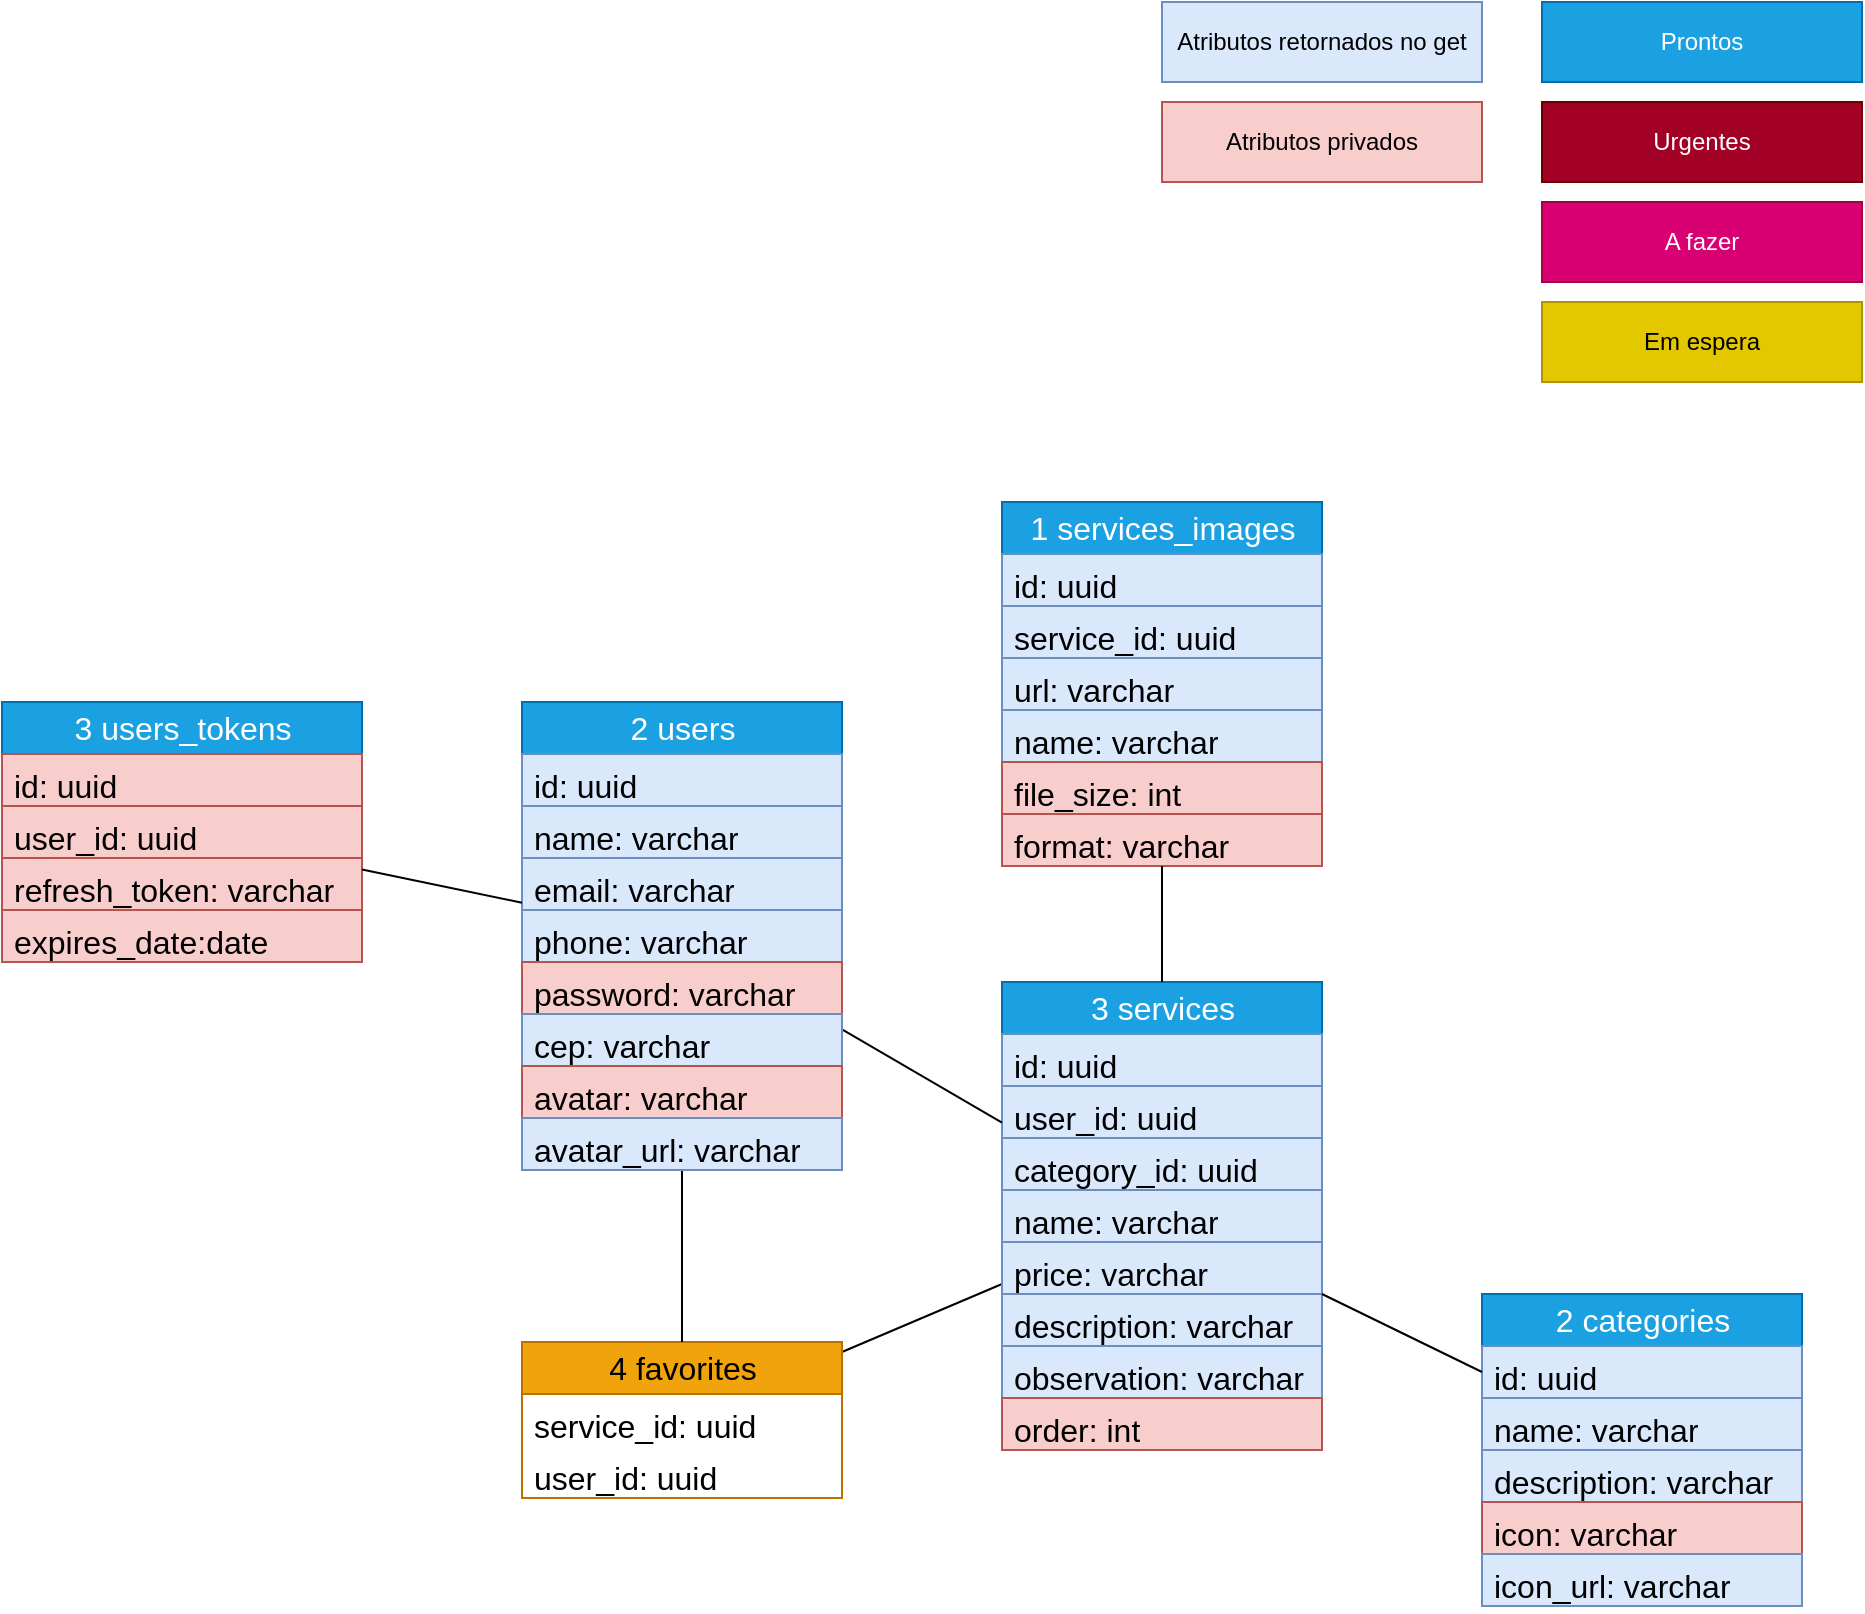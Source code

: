 <mxfile version="21.3.0" type="device">
  <diagram id="C5RBs43oDa-KdzZeNtuy" name="Page-1">
    <mxGraphModel dx="1323" dy="1167" grid="1" gridSize="10" guides="1" tooltips="1" connect="1" arrows="1" fold="1" page="1" pageScale="1" pageWidth="1000" pageHeight="1000" math="0" shadow="0">
      <root>
        <mxCell id="WIyWlLk6GJQsqaUBKTNV-0" />
        <mxCell id="WIyWlLk6GJQsqaUBKTNV-1" parent="WIyWlLk6GJQsqaUBKTNV-0" />
        <mxCell id="Oy3YPZILx3Vt_OWlaft2-23" style="edgeStyle=none;curved=1;rounded=0;orthogonalLoop=1;jettySize=auto;html=1;fontSize=12;startSize=8;endSize=8;endArrow=none;endFill=0;" parent="WIyWlLk6GJQsqaUBKTNV-1" source="Oy3YPZILx3Vt_OWlaft2-8" target="Oy3YPZILx3Vt_OWlaft2-12" edge="1">
          <mxGeometry relative="1" as="geometry" />
        </mxCell>
        <mxCell id="Oy3YPZILx3Vt_OWlaft2-8" value="4 favorites" style="swimlane;fontStyle=0;childLayout=stackLayout;horizontal=1;startSize=26;fillColor=#f0a30a;horizontalStack=0;resizeParent=1;resizeParentMax=0;resizeLast=0;collapsible=1;marginBottom=0;html=1;fontSize=16;strokeColor=#BD7000;fontColor=#000000;" parent="WIyWlLk6GJQsqaUBKTNV-1" vertex="1">
          <mxGeometry x="320" y="680" width="160" height="78" as="geometry" />
        </mxCell>
        <mxCell id="Oy3YPZILx3Vt_OWlaft2-10" value="service_id: uuid" style="text;strokeColor=none;fillColor=none;align=left;verticalAlign=top;spacingLeft=4;spacingRight=4;overflow=hidden;rotatable=0;points=[[0,0.5],[1,0.5]];portConstraint=eastwest;whiteSpace=wrap;html=1;fontSize=16;" parent="Oy3YPZILx3Vt_OWlaft2-8" vertex="1">
          <mxGeometry y="26" width="160" height="26" as="geometry" />
        </mxCell>
        <mxCell id="Oy3YPZILx3Vt_OWlaft2-9" value="user_id: uuid" style="text;strokeColor=none;fillColor=none;align=left;verticalAlign=top;spacingLeft=4;spacingRight=4;overflow=hidden;rotatable=0;points=[[0,0.5],[1,0.5]];portConstraint=eastwest;whiteSpace=wrap;html=1;fontSize=16;" parent="Oy3YPZILx3Vt_OWlaft2-8" vertex="1">
          <mxGeometry y="52" width="160" height="26" as="geometry" />
        </mxCell>
        <mxCell id="Oy3YPZILx3Vt_OWlaft2-12" value="3 services" style="swimlane;fontStyle=0;childLayout=stackLayout;horizontal=1;startSize=26;fillColor=#1ba1e2;horizontalStack=0;resizeParent=1;resizeParentMax=0;resizeLast=0;collapsible=1;marginBottom=0;html=1;fontSize=16;fontColor=#ffffff;strokeColor=#006EAF;" parent="WIyWlLk6GJQsqaUBKTNV-1" vertex="1">
          <mxGeometry x="560" y="500" width="160" height="234" as="geometry">
            <mxRectangle x="360" y="280" width="100" height="30" as="alternateBounds" />
          </mxGeometry>
        </mxCell>
        <mxCell id="Oy3YPZILx3Vt_OWlaft2-13" value="id: uuid" style="text;strokeColor=#6c8ebf;fillColor=#dae8fc;align=left;verticalAlign=top;spacingLeft=4;spacingRight=4;overflow=hidden;rotatable=0;points=[[0,0.5],[1,0.5]];portConstraint=eastwest;whiteSpace=wrap;html=1;fontSize=16;" parent="Oy3YPZILx3Vt_OWlaft2-12" vertex="1">
          <mxGeometry y="26" width="160" height="26" as="geometry" />
        </mxCell>
        <mxCell id="Oy3YPZILx3Vt_OWlaft2-14" value="user_id: uuid" style="text;strokeColor=#6c8ebf;fillColor=#dae8fc;align=left;verticalAlign=top;spacingLeft=4;spacingRight=4;overflow=hidden;rotatable=0;points=[[0,0.5],[1,0.5]];portConstraint=eastwest;whiteSpace=wrap;html=1;fontSize=16;" parent="Oy3YPZILx3Vt_OWlaft2-12" vertex="1">
          <mxGeometry y="52" width="160" height="26" as="geometry" />
        </mxCell>
        <mxCell id="Oy3YPZILx3Vt_OWlaft2-29" value="category_id: uuid" style="text;strokeColor=#6c8ebf;fillColor=#dae8fc;align=left;verticalAlign=top;spacingLeft=4;spacingRight=4;overflow=hidden;rotatable=0;points=[[0,0.5],[1,0.5]];portConstraint=eastwest;whiteSpace=wrap;html=1;fontSize=16;" parent="Oy3YPZILx3Vt_OWlaft2-12" vertex="1">
          <mxGeometry y="78" width="160" height="26" as="geometry" />
        </mxCell>
        <mxCell id="Oy3YPZILx3Vt_OWlaft2-15" value="name: varchar" style="text;strokeColor=#6c8ebf;fillColor=#dae8fc;align=left;verticalAlign=top;spacingLeft=4;spacingRight=4;overflow=hidden;rotatable=0;points=[[0,0.5],[1,0.5]];portConstraint=eastwest;whiteSpace=wrap;html=1;fontSize=16;" parent="Oy3YPZILx3Vt_OWlaft2-12" vertex="1">
          <mxGeometry y="104" width="160" height="26" as="geometry" />
        </mxCell>
        <mxCell id="Oy3YPZILx3Vt_OWlaft2-30" value="price: varchar" style="text;strokeColor=#6c8ebf;fillColor=#dae8fc;align=left;verticalAlign=top;spacingLeft=4;spacingRight=4;overflow=hidden;rotatable=0;points=[[0,0.5],[1,0.5]];portConstraint=eastwest;whiteSpace=wrap;html=1;fontSize=16;" parent="Oy3YPZILx3Vt_OWlaft2-12" vertex="1">
          <mxGeometry y="130" width="160" height="26" as="geometry" />
        </mxCell>
        <mxCell id="Oy3YPZILx3Vt_OWlaft2-33" value="description: varchar" style="text;strokeColor=#6c8ebf;fillColor=#dae8fc;align=left;verticalAlign=top;spacingLeft=4;spacingRight=4;overflow=hidden;rotatable=0;points=[[0,0.5],[1,0.5]];portConstraint=eastwest;whiteSpace=wrap;html=1;fontSize=16;" parent="Oy3YPZILx3Vt_OWlaft2-12" vertex="1">
          <mxGeometry y="156" width="160" height="26" as="geometry" />
        </mxCell>
        <mxCell id="Oy3YPZILx3Vt_OWlaft2-34" value="observation: varchar" style="text;strokeColor=#6c8ebf;fillColor=#dae8fc;align=left;verticalAlign=top;spacingLeft=4;spacingRight=4;overflow=hidden;rotatable=0;points=[[0,0.5],[1,0.5]];portConstraint=eastwest;whiteSpace=wrap;html=1;fontSize=16;" parent="Oy3YPZILx3Vt_OWlaft2-12" vertex="1">
          <mxGeometry y="182" width="160" height="26" as="geometry" />
        </mxCell>
        <mxCell id="Oy3YPZILx3Vt_OWlaft2-35" value="order: int" style="text;strokeColor=#b85450;fillColor=#f8cecc;align=left;verticalAlign=top;spacingLeft=4;spacingRight=4;overflow=hidden;rotatable=0;points=[[0,0.5],[1,0.5]];portConstraint=eastwest;whiteSpace=wrap;html=1;fontSize=16;" parent="Oy3YPZILx3Vt_OWlaft2-12" vertex="1">
          <mxGeometry y="208" width="160" height="26" as="geometry" />
        </mxCell>
        <mxCell id="Oy3YPZILx3Vt_OWlaft2-20" style="edgeStyle=none;curved=1;rounded=0;orthogonalLoop=1;jettySize=auto;html=1;fontSize=12;startSize=8;endSize=8;endArrow=none;endFill=0;" parent="WIyWlLk6GJQsqaUBKTNV-1" source="Oy3YPZILx3Vt_OWlaft2-16" target="Oy3YPZILx3Vt_OWlaft2-12" edge="1">
          <mxGeometry relative="1" as="geometry" />
        </mxCell>
        <mxCell id="Oy3YPZILx3Vt_OWlaft2-22" style="edgeStyle=none;curved=1;rounded=0;orthogonalLoop=1;jettySize=auto;html=1;fontSize=12;startSize=8;endSize=8;endArrow=none;endFill=0;" parent="WIyWlLk6GJQsqaUBKTNV-1" source="Oy3YPZILx3Vt_OWlaft2-16" target="Oy3YPZILx3Vt_OWlaft2-8" edge="1">
          <mxGeometry relative="1" as="geometry" />
        </mxCell>
        <mxCell id="Oy3YPZILx3Vt_OWlaft2-16" value="2 users" style="swimlane;fontStyle=0;childLayout=stackLayout;horizontal=1;startSize=26;fillColor=#1ba1e2;horizontalStack=0;resizeParent=1;resizeParentMax=0;resizeLast=0;collapsible=1;marginBottom=0;html=1;fontSize=16;fontColor=#ffffff;strokeColor=#006EAF;" parent="WIyWlLk6GJQsqaUBKTNV-1" vertex="1">
          <mxGeometry x="320" y="360" width="160" height="234" as="geometry" />
        </mxCell>
        <mxCell id="Oy3YPZILx3Vt_OWlaft2-17" value="id: uuid" style="text;strokeColor=#6c8ebf;fillColor=#dae8fc;align=left;verticalAlign=top;spacingLeft=4;spacingRight=4;overflow=hidden;rotatable=0;points=[[0,0.5],[1,0.5]];portConstraint=eastwest;whiteSpace=wrap;html=1;fontSize=16;" parent="Oy3YPZILx3Vt_OWlaft2-16" vertex="1">
          <mxGeometry y="26" width="160" height="26" as="geometry" />
        </mxCell>
        <mxCell id="Oy3YPZILx3Vt_OWlaft2-38" value="name: varchar" style="text;strokeColor=#6c8ebf;fillColor=#dae8fc;align=left;verticalAlign=top;spacingLeft=4;spacingRight=4;overflow=hidden;rotatable=0;points=[[0,0.5],[1,0.5]];portConstraint=eastwest;whiteSpace=wrap;html=1;fontSize=16;" parent="Oy3YPZILx3Vt_OWlaft2-16" vertex="1">
          <mxGeometry y="52" width="160" height="26" as="geometry" />
        </mxCell>
        <mxCell id="Oy3YPZILx3Vt_OWlaft2-18" value="email: varchar" style="text;strokeColor=#6c8ebf;fillColor=#dae8fc;align=left;verticalAlign=top;spacingLeft=4;spacingRight=4;overflow=hidden;rotatable=0;points=[[0,0.5],[1,0.5]];portConstraint=eastwest;whiteSpace=wrap;html=1;fontSize=16;" parent="Oy3YPZILx3Vt_OWlaft2-16" vertex="1">
          <mxGeometry y="78" width="160" height="26" as="geometry" />
        </mxCell>
        <mxCell id="AvWM6eMn-OzhfWSyRasI-0" value="phone: varchar" style="text;strokeColor=#6c8ebf;fillColor=#dae8fc;align=left;verticalAlign=top;spacingLeft=4;spacingRight=4;overflow=hidden;rotatable=0;points=[[0,0.5],[1,0.5]];portConstraint=eastwest;whiteSpace=wrap;html=1;fontSize=16;" parent="Oy3YPZILx3Vt_OWlaft2-16" vertex="1">
          <mxGeometry y="104" width="160" height="26" as="geometry" />
        </mxCell>
        <mxCell id="Oy3YPZILx3Vt_OWlaft2-19" value="password: varchar" style="text;strokeColor=#b85450;fillColor=#f8cecc;align=left;verticalAlign=top;spacingLeft=4;spacingRight=4;overflow=hidden;rotatable=0;points=[[0,0.5],[1,0.5]];portConstraint=eastwest;whiteSpace=wrap;html=1;fontSize=16;" parent="Oy3YPZILx3Vt_OWlaft2-16" vertex="1">
          <mxGeometry y="130" width="160" height="26" as="geometry" />
        </mxCell>
        <mxCell id="Oy3YPZILx3Vt_OWlaft2-39" value="cep: varchar" style="text;strokeColor=#6c8ebf;fillColor=#dae8fc;align=left;verticalAlign=top;spacingLeft=4;spacingRight=4;overflow=hidden;rotatable=0;points=[[0,0.5],[1,0.5]];portConstraint=eastwest;whiteSpace=wrap;html=1;fontSize=16;" parent="Oy3YPZILx3Vt_OWlaft2-16" vertex="1">
          <mxGeometry y="156" width="160" height="26" as="geometry" />
        </mxCell>
        <mxCell id="FD9Gdo3di9u53OHQgcuB-0" value="avatar: varchar" style="text;align=left;verticalAlign=top;spacingLeft=4;spacingRight=4;overflow=hidden;rotatable=0;points=[[0,0.5],[1,0.5]];portConstraint=eastwest;whiteSpace=wrap;html=1;fontSize=16;fillColor=#f8cecc;strokeColor=#b85450;" parent="Oy3YPZILx3Vt_OWlaft2-16" vertex="1">
          <mxGeometry y="182" width="160" height="26" as="geometry" />
        </mxCell>
        <mxCell id="CMktNgglKzldz_8tx-SH-24" value="avatar_url: varchar" style="text;align=left;verticalAlign=top;spacingLeft=4;spacingRight=4;overflow=hidden;rotatable=0;points=[[0,0.5],[1,0.5]];portConstraint=eastwest;whiteSpace=wrap;html=1;fontSize=16;fillColor=#dae8fc;strokeColor=#6c8ebf;" parent="Oy3YPZILx3Vt_OWlaft2-16" vertex="1">
          <mxGeometry y="208" width="160" height="26" as="geometry" />
        </mxCell>
        <mxCell id="Oy3YPZILx3Vt_OWlaft2-24" value="2 categories" style="swimlane;fontStyle=0;childLayout=stackLayout;horizontal=1;startSize=26;fillColor=#1ba1e2;horizontalStack=0;resizeParent=1;resizeParentMax=0;resizeLast=0;collapsible=1;marginBottom=0;html=1;fontSize=16;fontColor=#ffffff;strokeColor=#006EAF;" parent="WIyWlLk6GJQsqaUBKTNV-1" vertex="1">
          <mxGeometry x="800" y="656" width="160" height="156" as="geometry" />
        </mxCell>
        <mxCell id="Oy3YPZILx3Vt_OWlaft2-25" value="id: uuid" style="text;strokeColor=#6c8ebf;fillColor=#dae8fc;align=left;verticalAlign=top;spacingLeft=4;spacingRight=4;overflow=hidden;rotatable=0;points=[[0,0.5],[1,0.5]];portConstraint=eastwest;whiteSpace=wrap;html=1;fontSize=16;" parent="Oy3YPZILx3Vt_OWlaft2-24" vertex="1">
          <mxGeometry y="26" width="160" height="26" as="geometry" />
        </mxCell>
        <mxCell id="Oy3YPZILx3Vt_OWlaft2-26" value="name: varchar" style="text;strokeColor=#6c8ebf;fillColor=#dae8fc;align=left;verticalAlign=top;spacingLeft=4;spacingRight=4;overflow=hidden;rotatable=0;points=[[0,0.5],[1,0.5]];portConstraint=eastwest;whiteSpace=wrap;html=1;fontSize=16;" parent="Oy3YPZILx3Vt_OWlaft2-24" vertex="1">
          <mxGeometry y="52" width="160" height="26" as="geometry" />
        </mxCell>
        <mxCell id="GnTnQiF66C-3UX7HNab8-1" value="description: varchar" style="text;strokeColor=#6c8ebf;fillColor=#dae8fc;align=left;verticalAlign=top;spacingLeft=4;spacingRight=4;overflow=hidden;rotatable=0;points=[[0,0.5],[1,0.5]];portConstraint=eastwest;whiteSpace=wrap;html=1;fontSize=16;" parent="Oy3YPZILx3Vt_OWlaft2-24" vertex="1">
          <mxGeometry y="78" width="160" height="26" as="geometry" />
        </mxCell>
        <mxCell id="FD9Gdo3di9u53OHQgcuB-1" value="icon: varchar" style="text;align=left;verticalAlign=top;spacingLeft=4;spacingRight=4;overflow=hidden;rotatable=0;points=[[0,0.5],[1,0.5]];portConstraint=eastwest;whiteSpace=wrap;html=1;fontSize=16;fillColor=#f8cecc;strokeColor=#b85450;" parent="Oy3YPZILx3Vt_OWlaft2-24" vertex="1">
          <mxGeometry y="104" width="160" height="26" as="geometry" />
        </mxCell>
        <mxCell id="CMktNgglKzldz_8tx-SH-25" value="icon_url: varchar" style="text;align=left;verticalAlign=top;spacingLeft=4;spacingRight=4;overflow=hidden;rotatable=0;points=[[0,0.5],[1,0.5]];portConstraint=eastwest;whiteSpace=wrap;html=1;fontSize=16;fillColor=#dae8fc;strokeColor=#6c8ebf;" parent="Oy3YPZILx3Vt_OWlaft2-24" vertex="1">
          <mxGeometry y="130" width="160" height="26" as="geometry" />
        </mxCell>
        <mxCell id="Oy3YPZILx3Vt_OWlaft2-28" style="edgeStyle=none;curved=1;rounded=0;orthogonalLoop=1;jettySize=auto;html=1;fontSize=12;startSize=8;endSize=8;endArrow=none;endFill=0;" parent="WIyWlLk6GJQsqaUBKTNV-1" source="Oy3YPZILx3Vt_OWlaft2-12" target="Oy3YPZILx3Vt_OWlaft2-24" edge="1">
          <mxGeometry relative="1" as="geometry">
            <mxPoint x="490" y="587" as="sourcePoint" />
            <mxPoint x="570" y="587" as="targetPoint" />
          </mxGeometry>
        </mxCell>
        <mxCell id="BLgZC4VxBXz69z9acw5b-0" value="3 users_tokens" style="swimlane;fontStyle=0;childLayout=stackLayout;horizontal=1;startSize=26;fillColor=#1ba1e2;horizontalStack=0;resizeParent=1;resizeParentMax=0;resizeLast=0;collapsible=1;marginBottom=0;html=1;fontSize=16;fontColor=#ffffff;strokeColor=#006EAF;" parent="WIyWlLk6GJQsqaUBKTNV-1" vertex="1">
          <mxGeometry x="60" y="360" width="180" height="130" as="geometry" />
        </mxCell>
        <mxCell id="BLgZC4VxBXz69z9acw5b-1" value="id: uuid" style="text;strokeColor=#b85450;fillColor=#f8cecc;align=left;verticalAlign=top;spacingLeft=4;spacingRight=4;overflow=hidden;rotatable=0;points=[[0,0.5],[1,0.5]];portConstraint=eastwest;whiteSpace=wrap;html=1;fontSize=16;" parent="BLgZC4VxBXz69z9acw5b-0" vertex="1">
          <mxGeometry y="26" width="180" height="26" as="geometry" />
        </mxCell>
        <mxCell id="BLgZC4VxBXz69z9acw5b-7" value="user_id: uuid" style="text;strokeColor=#b85450;fillColor=#f8cecc;align=left;verticalAlign=top;spacingLeft=4;spacingRight=4;overflow=hidden;rotatable=0;points=[[0,0.5],[1,0.5]];portConstraint=eastwest;whiteSpace=wrap;html=1;fontSize=16;" parent="BLgZC4VxBXz69z9acw5b-0" vertex="1">
          <mxGeometry y="52" width="180" height="26" as="geometry" />
        </mxCell>
        <mxCell id="BLgZC4VxBXz69z9acw5b-3" value="refresh_token: varchar" style="text;strokeColor=#b85450;fillColor=#f8cecc;align=left;verticalAlign=top;spacingLeft=4;spacingRight=4;overflow=hidden;rotatable=0;points=[[0,0.5],[1,0.5]];portConstraint=eastwest;whiteSpace=wrap;html=1;fontSize=16;" parent="BLgZC4VxBXz69z9acw5b-0" vertex="1">
          <mxGeometry y="78" width="180" height="26" as="geometry" />
        </mxCell>
        <mxCell id="BLgZC4VxBXz69z9acw5b-4" value="expires_date:date" style="text;strokeColor=#b85450;fillColor=#f8cecc;align=left;verticalAlign=top;spacingLeft=4;spacingRight=4;overflow=hidden;rotatable=0;points=[[0,0.5],[1,0.5]];portConstraint=eastwest;whiteSpace=wrap;html=1;fontSize=16;" parent="BLgZC4VxBXz69z9acw5b-0" vertex="1">
          <mxGeometry y="104" width="180" height="26" as="geometry" />
        </mxCell>
        <mxCell id="BLgZC4VxBXz69z9acw5b-8" style="edgeStyle=none;curved=1;rounded=0;orthogonalLoop=1;jettySize=auto;html=1;fontSize=12;startSize=8;endSize=8;endArrow=none;endFill=0;" parent="WIyWlLk6GJQsqaUBKTNV-1" source="BLgZC4VxBXz69z9acw5b-0" target="Oy3YPZILx3Vt_OWlaft2-16" edge="1">
          <mxGeometry relative="1" as="geometry">
            <mxPoint x="490" y="526" as="sourcePoint" />
            <mxPoint x="370" y="385" as="targetPoint" />
          </mxGeometry>
        </mxCell>
        <mxCell id="JdBBxckKeVHXsgn3cajS-23" value="Prontos" style="rounded=0;whiteSpace=wrap;html=1;fillColor=#1ba1e2;strokeColor=#006EAF;fontColor=#ffffff;" parent="WIyWlLk6GJQsqaUBKTNV-1" vertex="1">
          <mxGeometry x="830" y="10" width="160" height="40" as="geometry" />
        </mxCell>
        <mxCell id="JdBBxckKeVHXsgn3cajS-24" value="Urgentes" style="rounded=0;whiteSpace=wrap;html=1;fillColor=#a20025;strokeColor=#6F0000;fontColor=#ffffff;" parent="WIyWlLk6GJQsqaUBKTNV-1" vertex="1">
          <mxGeometry x="830" y="60" width="160" height="40" as="geometry" />
        </mxCell>
        <mxCell id="JdBBxckKeVHXsgn3cajS-25" value="A fazer" style="rounded=0;whiteSpace=wrap;html=1;fillColor=#d80073;strokeColor=#A50040;fontColor=#ffffff;" parent="WIyWlLk6GJQsqaUBKTNV-1" vertex="1">
          <mxGeometry x="830" y="110" width="160" height="40" as="geometry" />
        </mxCell>
        <mxCell id="JdBBxckKeVHXsgn3cajS-26" value="Em espera" style="rounded=0;whiteSpace=wrap;html=1;fillColor=#e3c800;strokeColor=#B09500;fontColor=#000000;" parent="WIyWlLk6GJQsqaUBKTNV-1" vertex="1">
          <mxGeometry x="830" y="160" width="160" height="40" as="geometry" />
        </mxCell>
        <mxCell id="CMktNgglKzldz_8tx-SH-1" value="1 services_images" style="swimlane;fontStyle=0;childLayout=stackLayout;horizontal=1;startSize=26;fillColor=#1ba1e2;horizontalStack=0;resizeParent=1;resizeParentMax=0;resizeLast=0;collapsible=1;marginBottom=0;html=1;fontSize=16;strokeColor=#006EAF;fontColor=#ffffff;" parent="WIyWlLk6GJQsqaUBKTNV-1" vertex="1">
          <mxGeometry x="560" y="260" width="160" height="182" as="geometry" />
        </mxCell>
        <mxCell id="CMktNgglKzldz_8tx-SH-2" value="id: uuid" style="text;strokeColor=#6c8ebf;fillColor=#dae8fc;align=left;verticalAlign=top;spacingLeft=4;spacingRight=4;overflow=hidden;rotatable=0;points=[[0,0.5],[1,0.5]];portConstraint=eastwest;whiteSpace=wrap;html=1;fontSize=16;" parent="CMktNgglKzldz_8tx-SH-1" vertex="1">
          <mxGeometry y="26" width="160" height="26" as="geometry" />
        </mxCell>
        <mxCell id="CMktNgglKzldz_8tx-SH-3" value="service_id: uuid" style="text;strokeColor=#6c8ebf;fillColor=#dae8fc;align=left;verticalAlign=top;spacingLeft=4;spacingRight=4;overflow=hidden;rotatable=0;points=[[0,0.5],[1,0.5]];portConstraint=eastwest;whiteSpace=wrap;html=1;fontSize=16;" parent="CMktNgglKzldz_8tx-SH-1" vertex="1">
          <mxGeometry y="52" width="160" height="26" as="geometry" />
        </mxCell>
        <mxCell id="CMktNgglKzldz_8tx-SH-7" value="url: varchar" style="text;strokeColor=#6c8ebf;fillColor=#dae8fc;align=left;verticalAlign=top;spacingLeft=4;spacingRight=4;overflow=hidden;rotatable=0;points=[[0,0.5],[1,0.5]];portConstraint=eastwest;whiteSpace=wrap;html=1;fontSize=16;" parent="CMktNgglKzldz_8tx-SH-1" vertex="1">
          <mxGeometry y="78" width="160" height="26" as="geometry" />
        </mxCell>
        <mxCell id="CMktNgglKzldz_8tx-SH-4" value="name: varchar" style="text;strokeColor=#6c8ebf;fillColor=#dae8fc;align=left;verticalAlign=top;spacingLeft=4;spacingRight=4;overflow=hidden;rotatable=0;points=[[0,0.5],[1,0.5]];portConstraint=eastwest;whiteSpace=wrap;html=1;fontSize=16;" parent="CMktNgglKzldz_8tx-SH-1" vertex="1">
          <mxGeometry y="104" width="160" height="26" as="geometry" />
        </mxCell>
        <mxCell id="CMktNgglKzldz_8tx-SH-5" value="file_size: int" style="text;strokeColor=#b85450;fillColor=#f8cecc;align=left;verticalAlign=top;spacingLeft=4;spacingRight=4;overflow=hidden;rotatable=0;points=[[0,0.5],[1,0.5]];portConstraint=eastwest;whiteSpace=wrap;html=1;fontSize=16;" parent="CMktNgglKzldz_8tx-SH-1" vertex="1">
          <mxGeometry y="130" width="160" height="26" as="geometry" />
        </mxCell>
        <mxCell id="CMktNgglKzldz_8tx-SH-6" value="format: varchar" style="text;strokeColor=#b85450;fillColor=#f8cecc;align=left;verticalAlign=top;spacingLeft=4;spacingRight=4;overflow=hidden;rotatable=0;points=[[0,0.5],[1,0.5]];portConstraint=eastwest;whiteSpace=wrap;html=1;fontSize=16;" parent="CMktNgglKzldz_8tx-SH-1" vertex="1">
          <mxGeometry y="156" width="160" height="26" as="geometry" />
        </mxCell>
        <mxCell id="CMktNgglKzldz_8tx-SH-8" style="edgeStyle=none;curved=1;rounded=0;orthogonalLoop=1;jettySize=auto;html=1;fontSize=12;startSize=8;endSize=8;endArrow=none;endFill=0;" parent="WIyWlLk6GJQsqaUBKTNV-1" source="CMktNgglKzldz_8tx-SH-1" target="Oy3YPZILx3Vt_OWlaft2-12" edge="1">
          <mxGeometry relative="1" as="geometry">
            <mxPoint x="410" y="292" as="sourcePoint" />
            <mxPoint x="410" y="370" as="targetPoint" />
          </mxGeometry>
        </mxCell>
        <mxCell id="FD9Gdo3di9u53OHQgcuB-2" value="Atributos retornados no get" style="rounded=0;whiteSpace=wrap;html=1;fillColor=#dae8fc;strokeColor=#6c8ebf;" parent="WIyWlLk6GJQsqaUBKTNV-1" vertex="1">
          <mxGeometry x="640" y="10" width="160" height="40" as="geometry" />
        </mxCell>
        <mxCell id="FD9Gdo3di9u53OHQgcuB-3" value="Atributos privados" style="rounded=0;whiteSpace=wrap;html=1;fillColor=#f8cecc;strokeColor=#b85450;" parent="WIyWlLk6GJQsqaUBKTNV-1" vertex="1">
          <mxGeometry x="640" y="60" width="160" height="40" as="geometry" />
        </mxCell>
      </root>
    </mxGraphModel>
  </diagram>
</mxfile>
